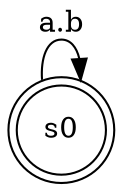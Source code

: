 digraph Synchrony { 
  rankdir="LR"
  s0 [ shape="doublecircle" ]
  s0->s0 [
    label= "a.b"
  ] ;
}

